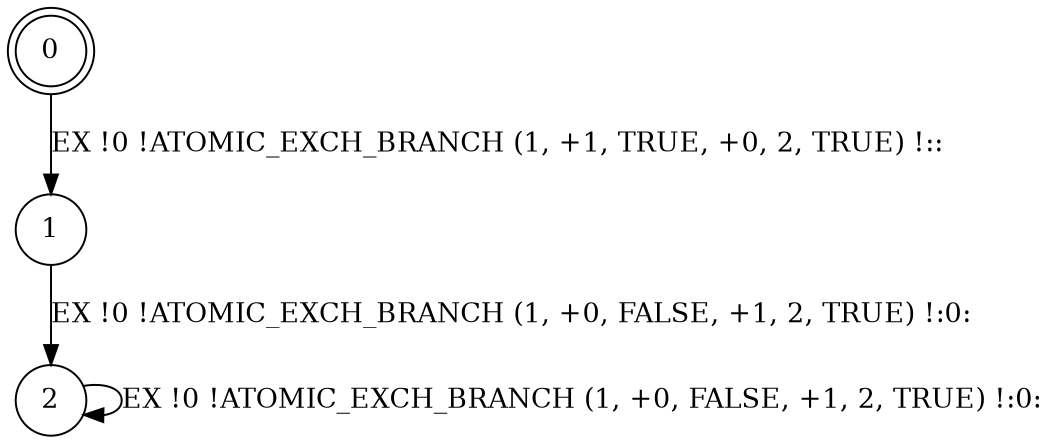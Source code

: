 digraph BCG {
size = "7, 10.5";
center = TRUE;
node [shape = circle];
0 [peripheries = 2];
0 -> 1 [label = "EX !0 !ATOMIC_EXCH_BRANCH (1, +1, TRUE, +0, 2, TRUE) !::"];
1 -> 2 [label = "EX !0 !ATOMIC_EXCH_BRANCH (1, +0, FALSE, +1, 2, TRUE) !:0:"];
2 -> 2 [label = "EX !0 !ATOMIC_EXCH_BRANCH (1, +0, FALSE, +1, 2, TRUE) !:0:"];
}

